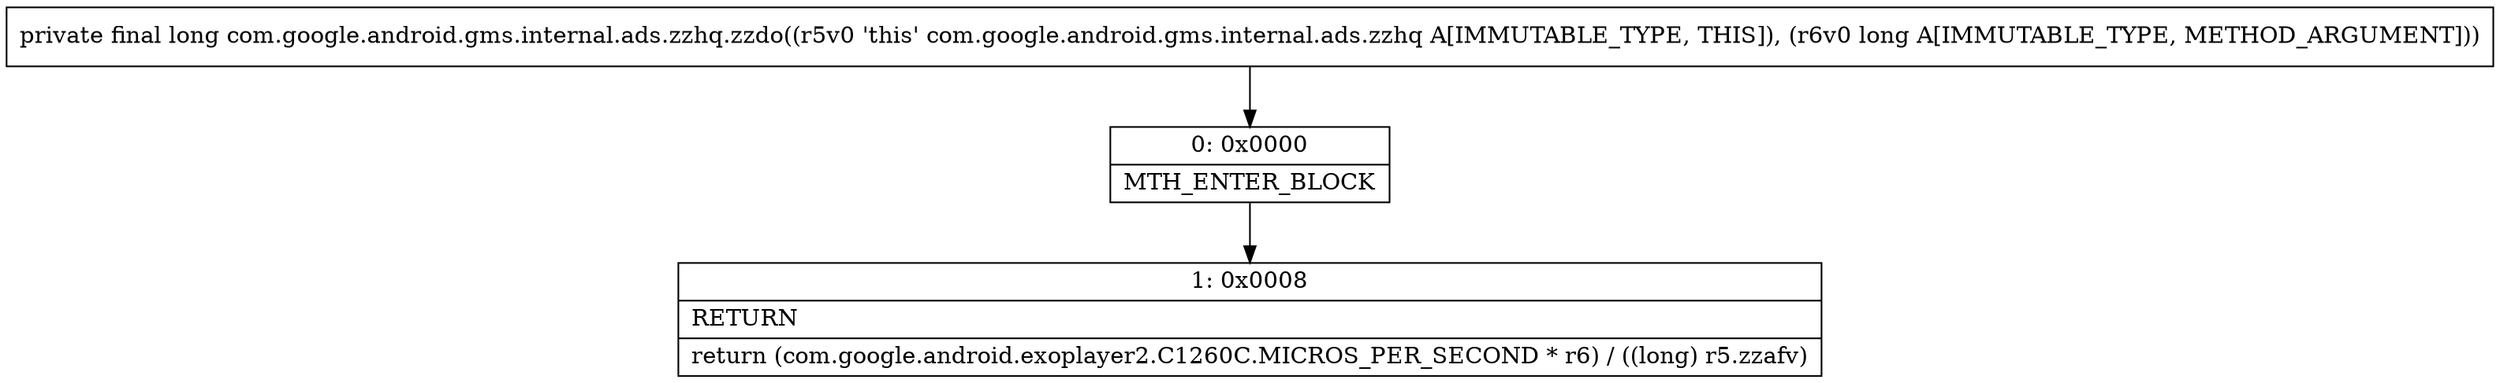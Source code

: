 digraph "CFG forcom.google.android.gms.internal.ads.zzhq.zzdo(J)J" {
Node_0 [shape=record,label="{0\:\ 0x0000|MTH_ENTER_BLOCK\l}"];
Node_1 [shape=record,label="{1\:\ 0x0008|RETURN\l|return (com.google.android.exoplayer2.C1260C.MICROS_PER_SECOND * r6) \/ ((long) r5.zzafv)\l}"];
MethodNode[shape=record,label="{private final long com.google.android.gms.internal.ads.zzhq.zzdo((r5v0 'this' com.google.android.gms.internal.ads.zzhq A[IMMUTABLE_TYPE, THIS]), (r6v0 long A[IMMUTABLE_TYPE, METHOD_ARGUMENT])) }"];
MethodNode -> Node_0;
Node_0 -> Node_1;
}

